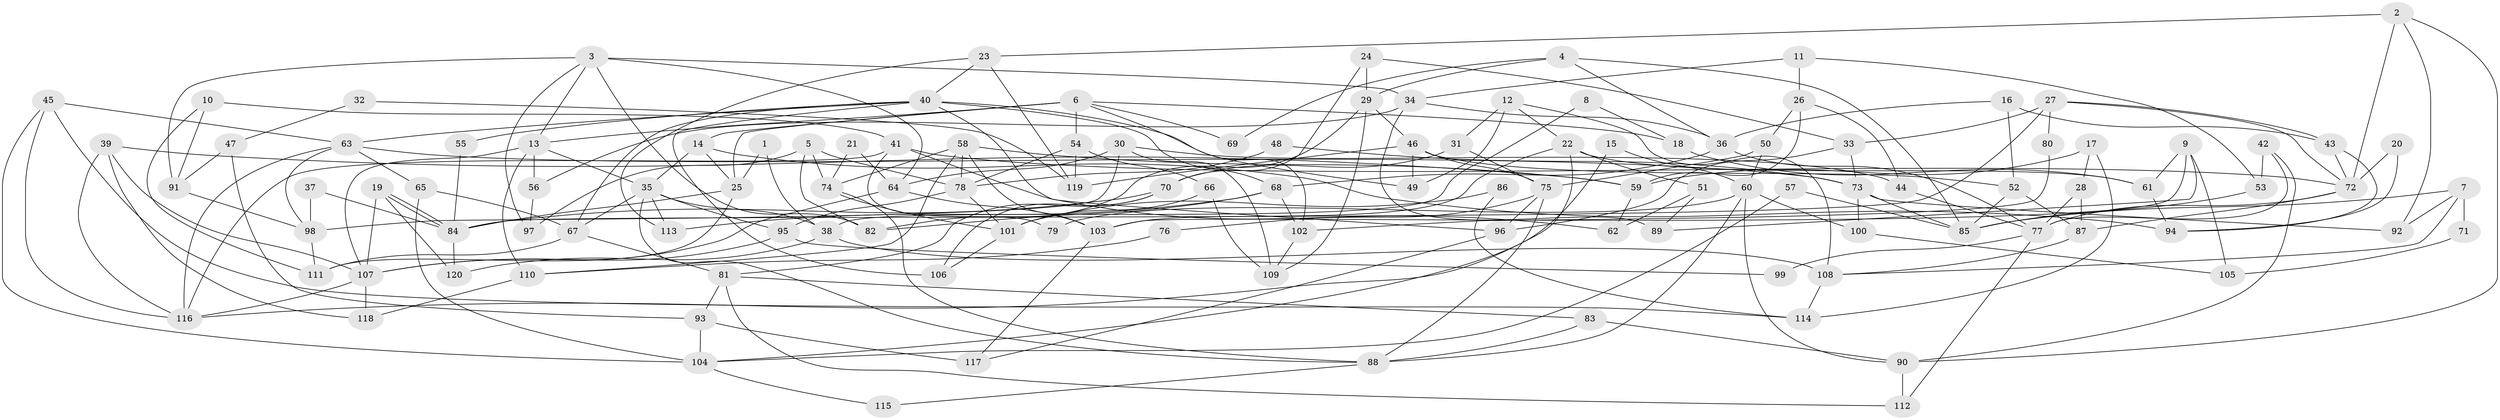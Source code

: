 // coarse degree distribution, {7: 0.08333333333333333, 9: 0.125, 3: 0.125, 4: 0.22916666666666666, 11: 0.020833333333333332, 6: 0.0625, 10: 0.020833333333333332, 1: 0.020833333333333332, 8: 0.10416666666666667, 16: 0.020833333333333332, 2: 0.10416666666666667, 5: 0.0625, 13: 0.020833333333333332}
// Generated by graph-tools (version 1.1) at 2025/51/03/04/25 22:51:23]
// undirected, 120 vertices, 240 edges
graph export_dot {
  node [color=gray90,style=filled];
  1;
  2;
  3;
  4;
  5;
  6;
  7;
  8;
  9;
  10;
  11;
  12;
  13;
  14;
  15;
  16;
  17;
  18;
  19;
  20;
  21;
  22;
  23;
  24;
  25;
  26;
  27;
  28;
  29;
  30;
  31;
  32;
  33;
  34;
  35;
  36;
  37;
  38;
  39;
  40;
  41;
  42;
  43;
  44;
  45;
  46;
  47;
  48;
  49;
  50;
  51;
  52;
  53;
  54;
  55;
  56;
  57;
  58;
  59;
  60;
  61;
  62;
  63;
  64;
  65;
  66;
  67;
  68;
  69;
  70;
  71;
  72;
  73;
  74;
  75;
  76;
  77;
  78;
  79;
  80;
  81;
  82;
  83;
  84;
  85;
  86;
  87;
  88;
  89;
  90;
  91;
  92;
  93;
  94;
  95;
  96;
  97;
  98;
  99;
  100;
  101;
  102;
  103;
  104;
  105;
  106;
  107;
  108;
  109;
  110;
  111;
  112;
  113;
  114;
  115;
  116;
  117;
  118;
  119;
  120;
  1 -- 38;
  1 -- 25;
  2 -- 92;
  2 -- 72;
  2 -- 23;
  2 -- 90;
  3 -- 64;
  3 -- 13;
  3 -- 34;
  3 -- 82;
  3 -- 91;
  3 -- 97;
  4 -- 85;
  4 -- 29;
  4 -- 36;
  4 -- 69;
  5 -- 78;
  5 -- 82;
  5 -- 74;
  5 -- 97;
  6 -- 54;
  6 -- 13;
  6 -- 14;
  6 -- 18;
  6 -- 25;
  6 -- 69;
  6 -- 102;
  7 -- 108;
  7 -- 85;
  7 -- 71;
  7 -- 92;
  8 -- 38;
  8 -- 18;
  9 -- 61;
  9 -- 89;
  9 -- 103;
  9 -- 105;
  10 -- 91;
  10 -- 111;
  10 -- 41;
  11 -- 26;
  11 -- 34;
  11 -- 53;
  12 -- 31;
  12 -- 108;
  12 -- 22;
  12 -- 49;
  13 -- 107;
  13 -- 56;
  13 -- 35;
  13 -- 110;
  14 -- 25;
  14 -- 35;
  14 -- 94;
  15 -- 116;
  15 -- 60;
  16 -- 52;
  16 -- 36;
  16 -- 43;
  17 -- 59;
  17 -- 114;
  17 -- 28;
  18 -- 61;
  19 -- 107;
  19 -- 84;
  19 -- 84;
  19 -- 120;
  20 -- 94;
  20 -- 72;
  21 -- 64;
  21 -- 74;
  22 -- 103;
  22 -- 51;
  22 -- 61;
  22 -- 104;
  23 -- 40;
  23 -- 113;
  23 -- 119;
  24 -- 29;
  24 -- 70;
  24 -- 33;
  25 -- 111;
  25 -- 84;
  26 -- 50;
  26 -- 59;
  26 -- 44;
  27 -- 43;
  27 -- 84;
  27 -- 33;
  27 -- 72;
  27 -- 80;
  28 -- 77;
  28 -- 87;
  29 -- 46;
  29 -- 82;
  29 -- 109;
  30 -- 44;
  30 -- 109;
  30 -- 64;
  30 -- 98;
  31 -- 75;
  31 -- 70;
  32 -- 119;
  32 -- 47;
  33 -- 73;
  33 -- 96;
  34 -- 36;
  34 -- 56;
  34 -- 89;
  35 -- 38;
  35 -- 67;
  35 -- 88;
  35 -- 95;
  35 -- 113;
  36 -- 68;
  36 -- 77;
  37 -- 98;
  37 -- 84;
  38 -- 120;
  38 -- 108;
  39 -- 107;
  39 -- 116;
  39 -- 59;
  39 -- 118;
  40 -- 63;
  40 -- 67;
  40 -- 49;
  40 -- 55;
  40 -- 68;
  40 -- 96;
  40 -- 106;
  41 -- 72;
  41 -- 62;
  41 -- 79;
  41 -- 116;
  42 -- 53;
  42 -- 90;
  42 -- 77;
  43 -- 72;
  43 -- 94;
  44 -- 77;
  45 -- 104;
  45 -- 63;
  45 -- 114;
  45 -- 116;
  46 -- 75;
  46 -- 49;
  46 -- 52;
  46 -- 119;
  47 -- 93;
  47 -- 91;
  48 -- 73;
  48 -- 78;
  50 -- 75;
  50 -- 60;
  51 -- 62;
  51 -- 89;
  52 -- 87;
  52 -- 85;
  53 -- 85;
  54 -- 78;
  54 -- 119;
  54 -- 66;
  55 -- 84;
  56 -- 97;
  57 -- 104;
  57 -- 85;
  58 -- 110;
  58 -- 74;
  58 -- 59;
  58 -- 78;
  58 -- 103;
  59 -- 62;
  60 -- 88;
  60 -- 90;
  60 -- 79;
  60 -- 100;
  61 -- 94;
  63 -- 116;
  63 -- 65;
  63 -- 73;
  63 -- 98;
  64 -- 103;
  64 -- 107;
  65 -- 104;
  65 -- 67;
  66 -- 109;
  66 -- 101;
  67 -- 81;
  67 -- 111;
  68 -- 113;
  68 -- 82;
  68 -- 102;
  70 -- 84;
  70 -- 106;
  70 -- 81;
  71 -- 105;
  72 -- 77;
  72 -- 87;
  73 -- 85;
  73 -- 92;
  73 -- 100;
  74 -- 101;
  74 -- 88;
  75 -- 96;
  75 -- 88;
  75 -- 76;
  76 -- 110;
  77 -- 99;
  77 -- 112;
  78 -- 95;
  78 -- 101;
  80 -- 102;
  81 -- 83;
  81 -- 93;
  81 -- 112;
  83 -- 90;
  83 -- 88;
  84 -- 120;
  86 -- 101;
  86 -- 114;
  87 -- 108;
  88 -- 115;
  90 -- 112;
  91 -- 98;
  93 -- 117;
  93 -- 104;
  95 -- 107;
  95 -- 99;
  96 -- 117;
  98 -- 111;
  100 -- 105;
  101 -- 106;
  102 -- 109;
  103 -- 117;
  104 -- 115;
  107 -- 116;
  107 -- 118;
  108 -- 114;
  110 -- 118;
}
